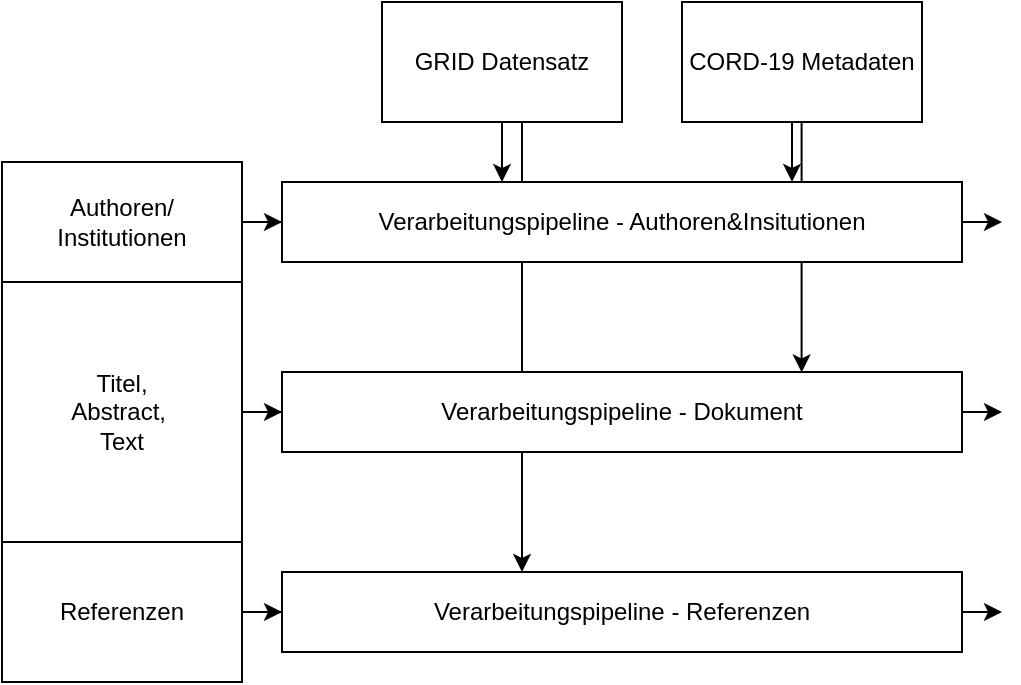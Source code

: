 <mxfile version="13.2.5" type="device"><diagram id="3UBL2z2SFS7FUe7TPUs4" name="Page-1"><mxGraphModel dx="918" dy="833" grid="1" gridSize="10" guides="1" tooltips="1" connect="1" arrows="1" fold="1" page="1" pageScale="1" pageWidth="850" pageHeight="1100" math="0" shadow="0"><root><mxCell id="0"/><mxCell id="1" parent="0"/><mxCell id="aKVppnpXFZccZTwYE8uL-26" style="edgeStyle=orthogonalEdgeStyle;rounded=0;jumpStyle=none;orthogonalLoop=1;jettySize=auto;html=1;" edge="1" parent="1" source="aKVppnpXFZccZTwYE8uL-1" target="aKVppnpXFZccZTwYE8uL-5"><mxGeometry relative="1" as="geometry"/></mxCell><mxCell id="aKVppnpXFZccZTwYE8uL-1" value="Referenzen" style="rounded=0;whiteSpace=wrap;html=1;" vertex="1" parent="1"><mxGeometry x="240" y="410" width="120" height="70" as="geometry"/></mxCell><mxCell id="aKVppnpXFZccZTwYE8uL-24" style="edgeStyle=orthogonalEdgeStyle;rounded=0;jumpStyle=none;orthogonalLoop=1;jettySize=auto;html=1;" edge="1" parent="1" source="aKVppnpXFZccZTwYE8uL-2" target="aKVppnpXFZccZTwYE8uL-4"><mxGeometry relative="1" as="geometry"/></mxCell><mxCell id="aKVppnpXFZccZTwYE8uL-2" value="Authoren/&lt;br&gt;Institutionen" style="rounded=0;whiteSpace=wrap;html=1;" vertex="1" parent="1"><mxGeometry x="240" y="220" width="120" height="60" as="geometry"/></mxCell><mxCell id="aKVppnpXFZccZTwYE8uL-25" style="edgeStyle=orthogonalEdgeStyle;rounded=0;jumpStyle=none;orthogonalLoop=1;jettySize=auto;html=1;entryX=0;entryY=0.5;entryDx=0;entryDy=0;" edge="1" parent="1" source="aKVppnpXFZccZTwYE8uL-3" target="aKVppnpXFZccZTwYE8uL-7"><mxGeometry relative="1" as="geometry"/></mxCell><mxCell id="aKVppnpXFZccZTwYE8uL-3" value="Titel,&lt;br&gt;Abstract,&amp;nbsp;&lt;br&gt;Text" style="rounded=0;whiteSpace=wrap;html=1;" vertex="1" parent="1"><mxGeometry x="240" y="280" width="120" height="130" as="geometry"/></mxCell><mxCell id="aKVppnpXFZccZTwYE8uL-27" style="edgeStyle=orthogonalEdgeStyle;rounded=0;jumpStyle=none;orthogonalLoop=1;jettySize=auto;html=1;" edge="1" parent="1" source="aKVppnpXFZccZTwYE8uL-5"><mxGeometry relative="1" as="geometry"><mxPoint x="740" y="445" as="targetPoint"/></mxGeometry></mxCell><mxCell id="aKVppnpXFZccZTwYE8uL-5" value="Verarbeitungspipeline - Referenzen" style="rounded=0;whiteSpace=wrap;html=1;" vertex="1" parent="1"><mxGeometry x="380" y="425" width="340" height="40" as="geometry"/></mxCell><mxCell id="aKVppnpXFZccZTwYE8uL-12" style="edgeStyle=orthogonalEdgeStyle;rounded=0;orthogonalLoop=1;jettySize=auto;html=1;" edge="1" parent="1" source="aKVppnpXFZccZTwYE8uL-8" target="aKVppnpXFZccZTwYE8uL-4"><mxGeometry relative="1" as="geometry"><Array as="points"><mxPoint x="490" y="230"/><mxPoint x="490" y="230"/></Array></mxGeometry></mxCell><mxCell id="aKVppnpXFZccZTwYE8uL-14" style="edgeStyle=orthogonalEdgeStyle;rounded=0;orthogonalLoop=1;jettySize=auto;html=1;jumpStyle=none;" edge="1" parent="1" source="aKVppnpXFZccZTwYE8uL-8" target="aKVppnpXFZccZTwYE8uL-5"><mxGeometry relative="1" as="geometry"><Array as="points"><mxPoint x="500" y="280"/><mxPoint x="500" y="280"/></Array></mxGeometry></mxCell><mxCell id="aKVppnpXFZccZTwYE8uL-8" value="GRID Datensatz" style="rounded=0;whiteSpace=wrap;html=1;" vertex="1" parent="1"><mxGeometry x="430" y="140" width="120" height="60" as="geometry"/></mxCell><mxCell id="aKVppnpXFZccZTwYE8uL-13" style="edgeStyle=orthogonalEdgeStyle;rounded=0;orthogonalLoop=1;jettySize=auto;html=1;entryX=0.75;entryY=0;entryDx=0;entryDy=0;" edge="1" parent="1" source="aKVppnpXFZccZTwYE8uL-9" target="aKVppnpXFZccZTwYE8uL-4"><mxGeometry relative="1" as="geometry"><Array as="points"><mxPoint x="635" y="220"/><mxPoint x="635" y="220"/></Array></mxGeometry></mxCell><mxCell id="aKVppnpXFZccZTwYE8uL-20" style="edgeStyle=orthogonalEdgeStyle;rounded=0;jumpStyle=none;orthogonalLoop=1;jettySize=auto;html=1;entryX=0.764;entryY=0.006;entryDx=0;entryDy=0;entryPerimeter=0;" edge="1" parent="1" source="aKVppnpXFZccZTwYE8uL-9" target="aKVppnpXFZccZTwYE8uL-7"><mxGeometry relative="1" as="geometry"><Array as="points"><mxPoint x="640" y="325"/></Array></mxGeometry></mxCell><mxCell id="aKVppnpXFZccZTwYE8uL-9" value="CORD-19 Metadaten" style="rounded=0;whiteSpace=wrap;html=1;" vertex="1" parent="1"><mxGeometry x="580" y="140" width="120" height="60" as="geometry"/></mxCell><mxCell id="aKVppnpXFZccZTwYE8uL-29" style="edgeStyle=orthogonalEdgeStyle;rounded=0;jumpStyle=none;orthogonalLoop=1;jettySize=auto;html=1;" edge="1" parent="1" source="aKVppnpXFZccZTwYE8uL-4"><mxGeometry relative="1" as="geometry"><mxPoint x="740" y="250" as="targetPoint"/></mxGeometry></mxCell><mxCell id="aKVppnpXFZccZTwYE8uL-4" value="Verarbeitungspipeline - Authoren&amp;amp;Insitutionen" style="rounded=0;whiteSpace=wrap;html=1;" vertex="1" parent="1"><mxGeometry x="380" y="230" width="340" height="40" as="geometry"/></mxCell><mxCell id="aKVppnpXFZccZTwYE8uL-28" style="edgeStyle=orthogonalEdgeStyle;rounded=0;jumpStyle=none;orthogonalLoop=1;jettySize=auto;html=1;" edge="1" parent="1" source="aKVppnpXFZccZTwYE8uL-7"><mxGeometry relative="1" as="geometry"><mxPoint x="740" y="345" as="targetPoint"/></mxGeometry></mxCell><mxCell id="aKVppnpXFZccZTwYE8uL-7" value="Verarbeitungspipeline - Dokument" style="rounded=0;whiteSpace=wrap;html=1;" vertex="1" parent="1"><mxGeometry x="380" y="325" width="340" height="40" as="geometry"/></mxCell></root></mxGraphModel></diagram></mxfile>
